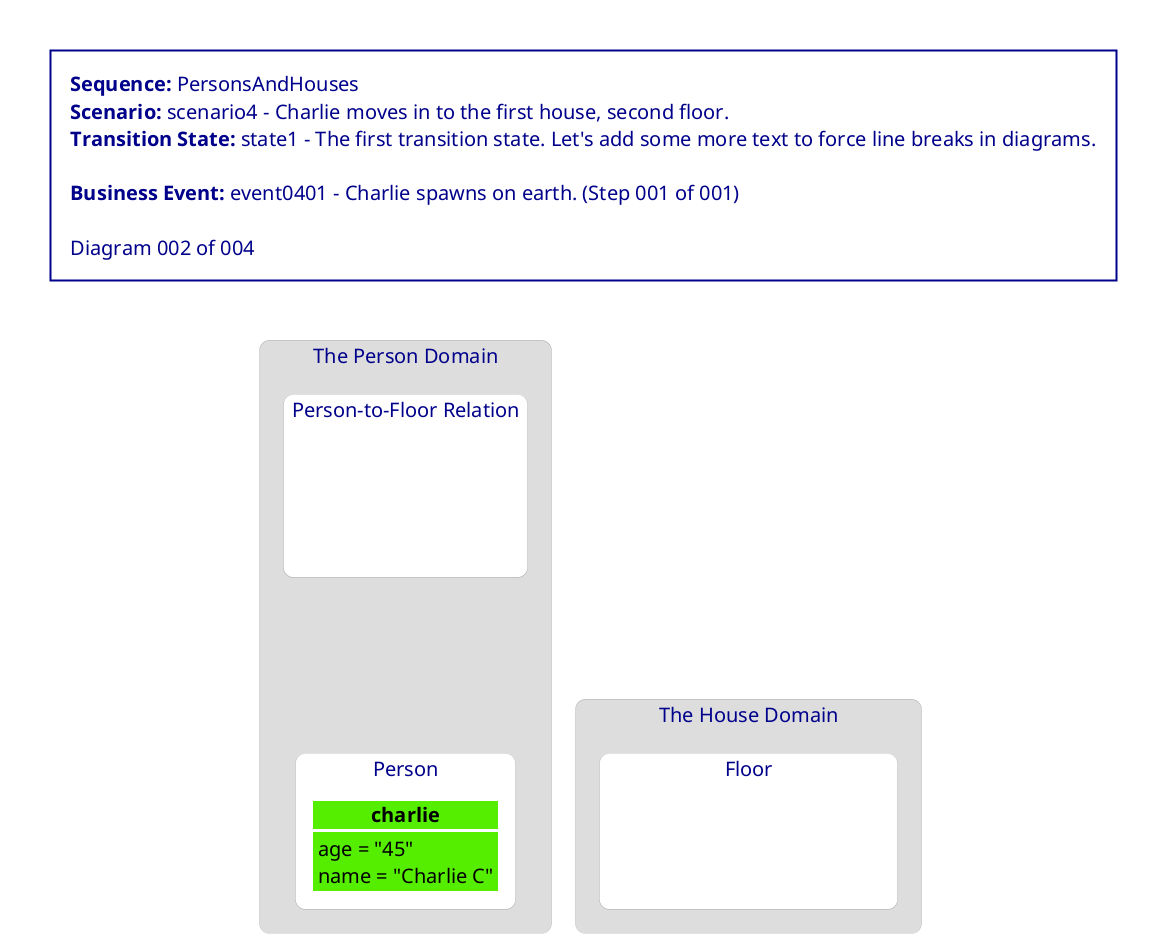 @startuml PersonsAndHouses_scenario4_state1_002_event0401_001

<style>
    Shadowing false
    Rectangle {
        FontSize 18
        FontStyle bold
        HorizontalAlignment left
        LineThickness 0
        RoundCorner 20
    }
    Object {
        FontSize 20
        FontStyle normal
        HorizontalAlignment left
        LineColor white
        LineThickness 3
        RoundCorner 20
    }
    Arrow {
        LineThickness 3
    }
    Title {
        BackgroundColor white
        FontColor darkblue
        FontSize 20
        FontStyle normal
        HorizontalAlignment left
        LineColor darkblue
        LineThickness 2
        Margin 50
        Padding 20
    }
</style>

title \
<b>Sequence:</b> PersonsAndHouses\n\
<b>Scenario:</b> scenario4 - Charlie moves in to the first house, second floor.\n\
<b>Transition State:</b> state1 - The first transition state. Let's add some more text to force line breaks in diagrams.\n\n\
<b>Business Event:</b> event0401 - Charlie spawns on earth. (Step 001 of 001)\n\n\
Diagram 002 of 004

rectangle "The House Domain" as housedomain #DDDDDD {
    rectangle "Floor" as housedomain_floorclass #white {
        object "<color:white><b>floor0102</b></color>" as housedomain_floorclass_floor0102 #white {
            <color:white>house_fk = "house01"</color>
            <color:white>name = "The Second Floor"</color>
        }
    }
}
rectangle "The Person Domain" as persondomain #DDDDDD {
    rectangle "Person-to-Floor Relation" as persondomain_p2fclass #white {
        object "<color:white><b>p2f05</b></color>" as persondomain_p2fclass_p2f05 #white {
            <color:white>floor_fk = "floor0102"</color>
            <color:white>person_fk = "charlie"</color>
            <color:white>type = "tenant"</color>
        }
    }
    rectangle "Person" as persondomain_personclass #white {
        object "<color:black><b>charlie</b></color>" as persondomain_personclass_charlie #55EE00 {
            <color:black>age = "45"</color>
            <color:black>name = "Charlie C"</color>
        }
    }
}

persondomain_p2fclass_p2f05 --[hidden]--> housedomain_floorclass_floor0102
persondomain_p2fclass_p2f05 --[hidden]--> persondomain_personclass_charlie

@enduml
